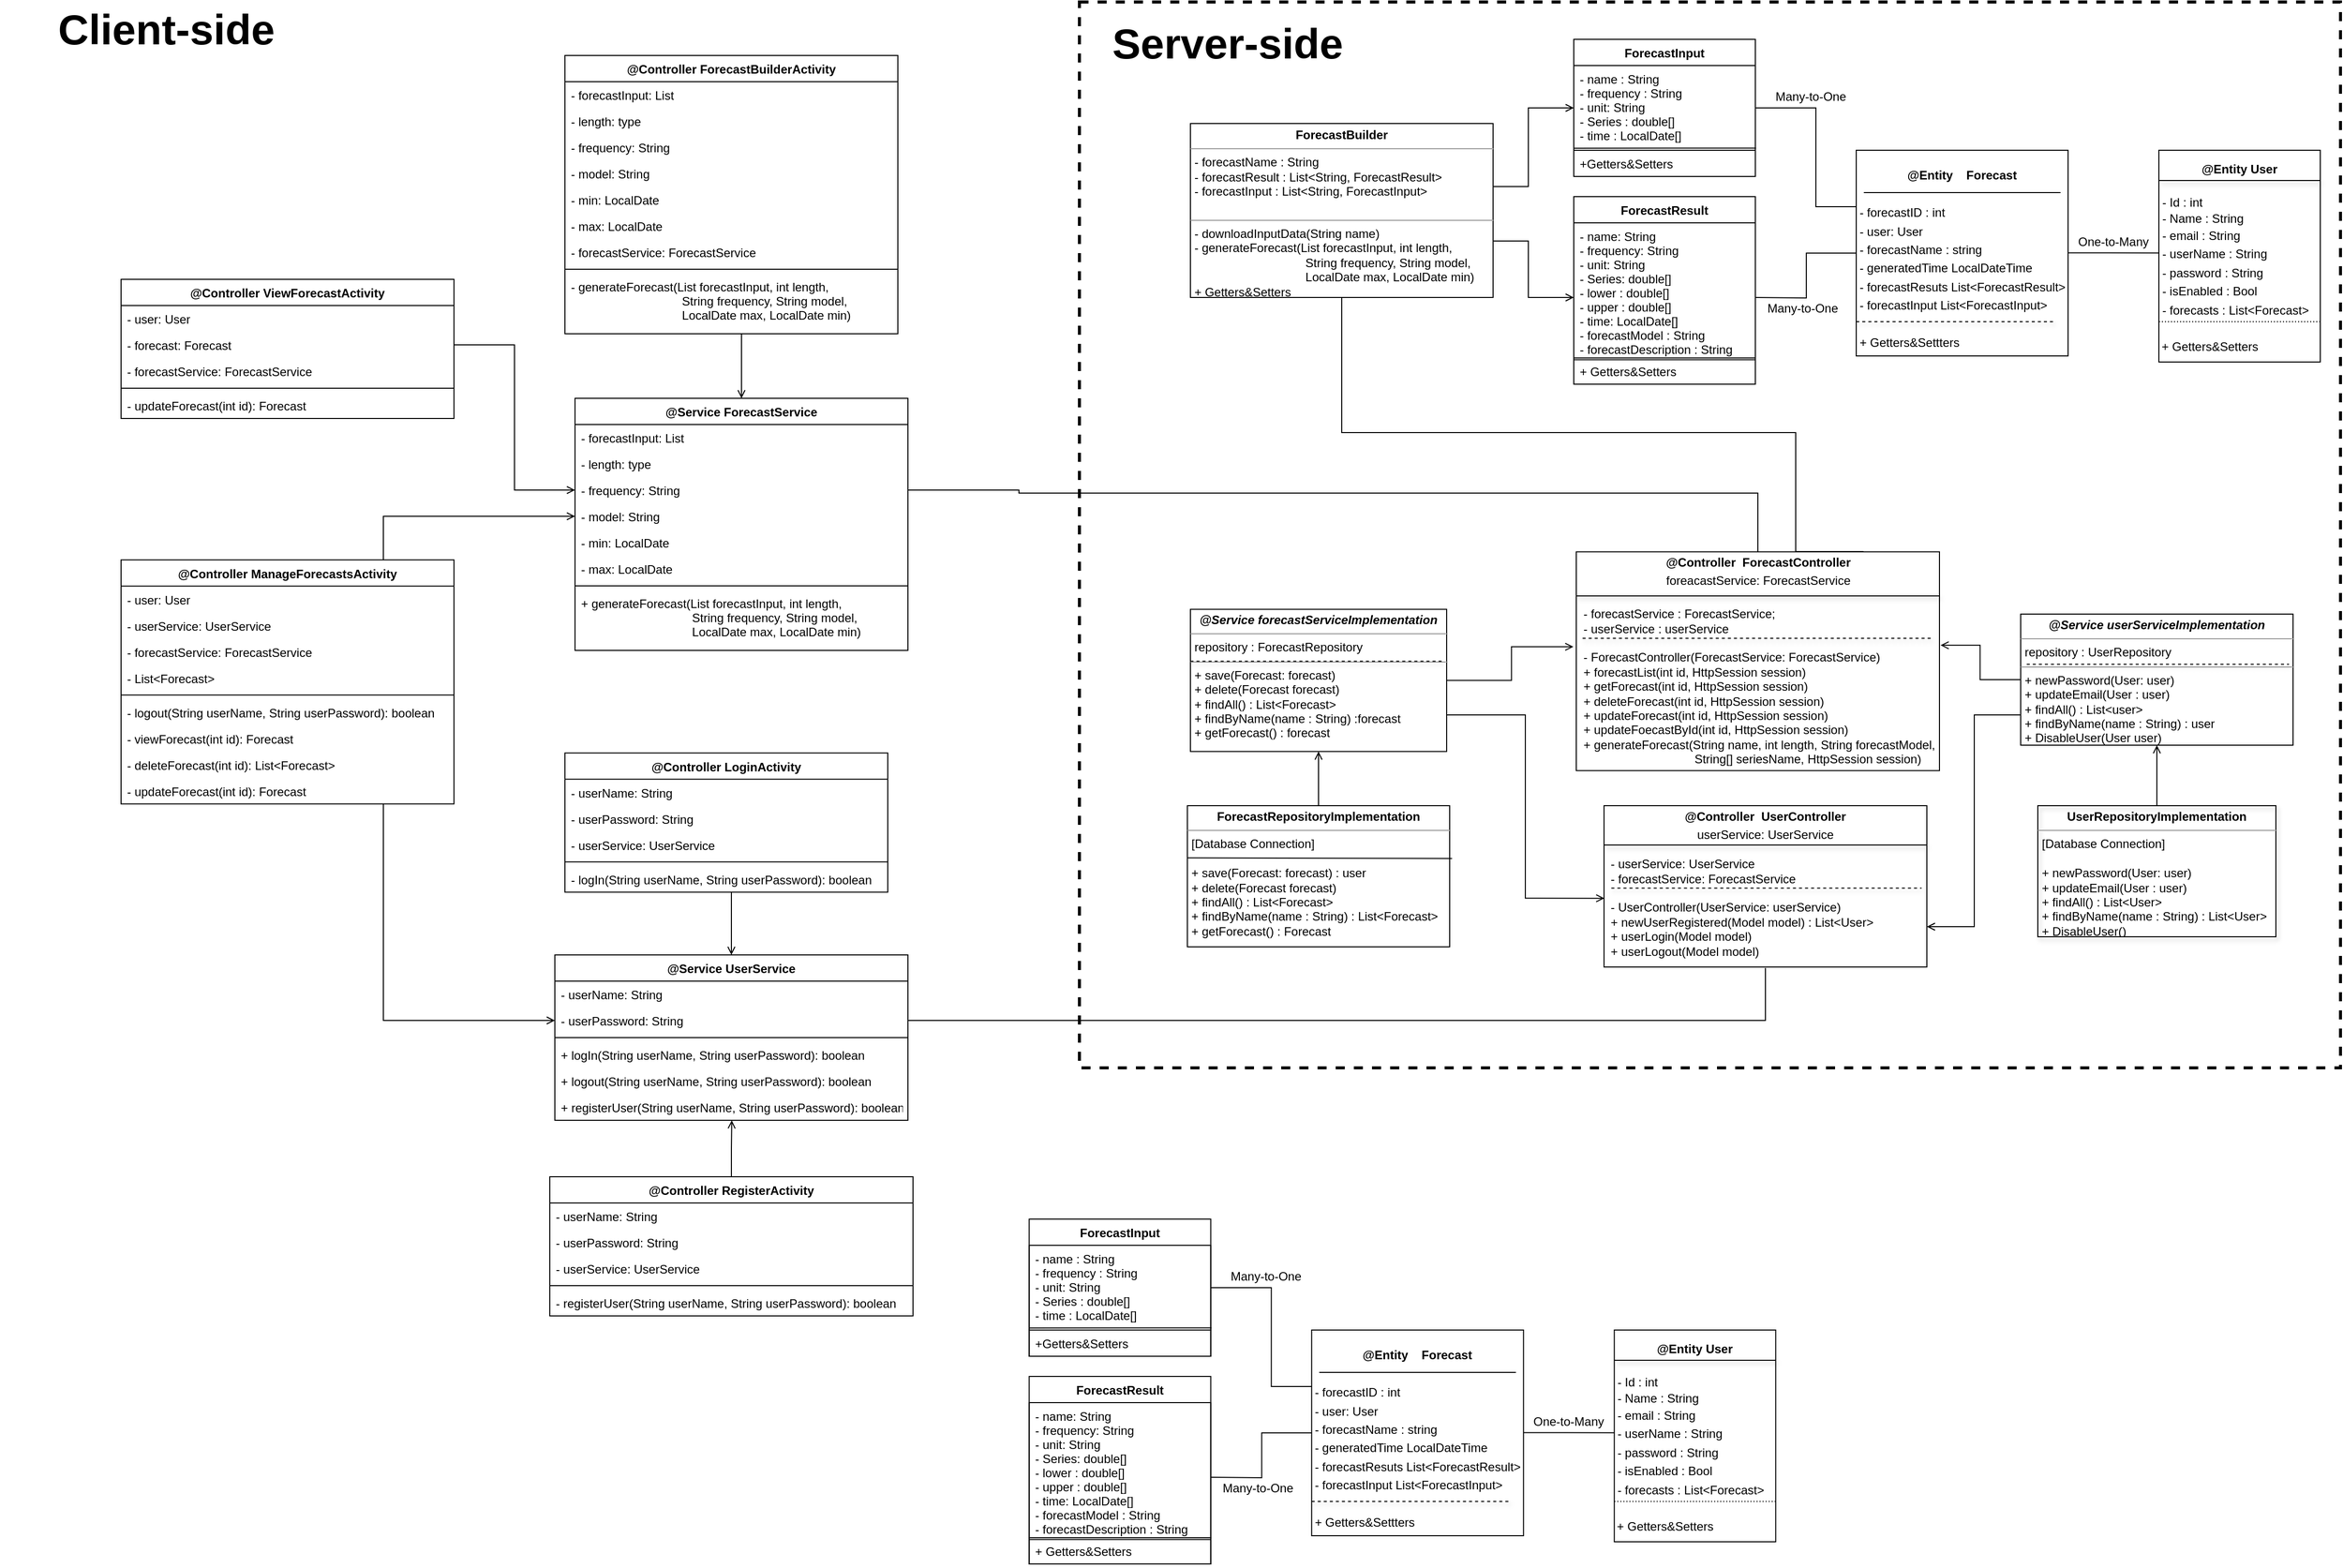 <mxfile version="14.4.3" type="device" pages="2"><diagram id="C5RBs43oDa-KdzZeNtuy" name="Page-1"><mxGraphModel dx="2418" dy="1344" grid="1" gridSize="10" guides="1" tooltips="1" connect="1" arrows="1" fold="1" page="1" pageScale="1" pageWidth="2336" pageHeight="1654" math="0" shadow="0"><root><mxCell id="WIyWlLk6GJQsqaUBKTNV-0"/><mxCell id="WIyWlLk6GJQsqaUBKTNV-1" parent="WIyWlLk6GJQsqaUBKTNV-0"/><mxCell id="YBOF4OIaDU_H3bX3AnL4-122" value="" style="rounded=0;whiteSpace=wrap;html=1;dashed=1;strokeColor=#000000;strokeWidth=3;fillColor=none;" vertex="1" parent="WIyWlLk6GJQsqaUBKTNV-1"><mxGeometry x="1080" y="13" width="1250" height="1057" as="geometry"/></mxCell><mxCell id="YBOF4OIaDU_H3bX3AnL4-58" style="edgeStyle=orthogonalEdgeStyle;rounded=0;orthogonalLoop=1;jettySize=auto;html=1;entryX=1.003;entryY=0.427;entryDx=0;entryDy=0;entryPerimeter=0;endArrow=open;endFill=0;strokeColor=#000000;" edge="1" parent="WIyWlLk6GJQsqaUBKTNV-1" source="qdF45SSYls0oeAGr1Gf1-5" target="qdF45SSYls0oeAGr1Gf1-38"><mxGeometry relative="1" as="geometry"/></mxCell><mxCell id="YBOF4OIaDU_H3bX3AnL4-70" style="edgeStyle=orthogonalEdgeStyle;rounded=0;orthogonalLoop=1;jettySize=auto;html=1;entryX=1;entryY=0.75;entryDx=0;entryDy=0;endArrow=open;endFill=0;strokeColor=#000000;" edge="1" parent="WIyWlLk6GJQsqaUBKTNV-1" source="qdF45SSYls0oeAGr1Gf1-5" target="qdF45SSYls0oeAGr1Gf1-25"><mxGeometry relative="1" as="geometry"><Array as="points"><mxPoint x="1967" y="720"/><mxPoint x="1967" y="930"/></Array></mxGeometry></mxCell><mxCell id="qdF45SSYls0oeAGr1Gf1-5" value="&lt;p style=&quot;margin: 0px ; margin-top: 4px ; text-align: center&quot;&gt;&lt;i&gt;&lt;b&gt;@Service&lt;/b&gt; &lt;b&gt;userServiceImplementation&lt;/b&gt;&lt;/i&gt;&lt;br&gt;&lt;/p&gt;&lt;hr size=&quot;1&quot;&gt;&lt;p style=&quot;margin: 0px ; margin-left: 4px&quot;&gt;repository : UserRepository&lt;br&gt;&lt;/p&gt;&lt;hr size=&quot;1&quot;&gt;&lt;p style=&quot;margin: 0px 0px 0px 4px&quot;&gt;+ newPassword(User: user)&amp;nbsp;&lt;br&gt;+ updateEmail(User : user)&lt;br&gt;&lt;/p&gt;&lt;p style=&quot;margin: 0px 0px 0px 4px&quot;&gt;+ findAll() : List&amp;lt;user&amp;gt;&lt;br&gt;&lt;/p&gt;&lt;p style=&quot;margin: 0px 0px 0px 4px&quot;&gt;+ findByName(name : String) : user&lt;br&gt;&lt;/p&gt;&lt;p style=&quot;margin: 0px 0px 0px 4px&quot;&gt;+ DisableUser(User user)&lt;/p&gt;" style="verticalAlign=top;align=left;overflow=fill;fontSize=12;fontFamily=Helvetica;html=1;fillColor=none;" parent="WIyWlLk6GJQsqaUBKTNV-1" vertex="1"><mxGeometry x="2013" y="620" width="270" height="130" as="geometry"/></mxCell><mxCell id="vg7JPsorFuooPeCxwozL-19" style="edgeStyle=orthogonalEdgeStyle;rounded=0;orthogonalLoop=1;jettySize=auto;html=1;entryX=0.5;entryY=1;entryDx=0;entryDy=0;endArrow=open;endFill=0;" edge="1" parent="WIyWlLk6GJQsqaUBKTNV-1" source="qdF45SSYls0oeAGr1Gf1-7" target="qdF45SSYls0oeAGr1Gf1-5"><mxGeometry relative="1" as="geometry"/></mxCell><mxCell id="qdF45SSYls0oeAGr1Gf1-7" value="&lt;p style=&quot;margin: 0px ; margin-top: 4px ; text-align: center&quot;&gt;&lt;b&gt;UserRepositoryImplementation&lt;/b&gt;&lt;br&gt;&lt;/p&gt;&lt;hr size=&quot;1&quot;&gt;&lt;p style=&quot;margin: 0px ; margin-left: 4px&quot;&gt;[Database Connection]&lt;br&gt;&lt;/p&gt;&lt;p style=&quot;margin: 0px ; margin-left: 4px&quot;&gt;&lt;span&gt;&lt;br&gt;&lt;/span&gt;&lt;/p&gt;&lt;p style=&quot;margin: 0px ; margin-left: 4px&quot;&gt;&lt;span&gt;+ newPassword(User: user)&amp;nbsp;&lt;/span&gt;&lt;br&gt;&lt;/p&gt;&lt;p style=&quot;margin: 0px 0px 0px 4px&quot;&gt;+ updateEmail(User : user)&lt;br&gt;&lt;/p&gt;&lt;p style=&quot;margin: 0px 0px 0px 4px&quot;&gt;+ findAll() : List&amp;lt;User&amp;gt;&lt;br&gt;&lt;/p&gt;&lt;p style=&quot;margin: 0px 0px 0px 4px&quot;&gt;+ findByName(name : String) : List&amp;lt;User&amp;gt;&lt;br&gt;&lt;/p&gt;&lt;p style=&quot;margin: 0px 0px 0px 4px&quot;&gt;+ DisableUser()&lt;/p&gt;" style="verticalAlign=top;align=left;overflow=fill;fontSize=12;fontFamily=Helvetica;html=1;shadow=1;fillColor=none;" parent="WIyWlLk6GJQsqaUBKTNV-1" vertex="1"><mxGeometry x="2030" y="810" width="236" height="130" as="geometry"/></mxCell><mxCell id="YBOF4OIaDU_H3bX3AnL4-65" style="edgeStyle=orthogonalEdgeStyle;rounded=0;orthogonalLoop=1;jettySize=auto;html=1;entryX=1;entryY=0.5;entryDx=0;entryDy=0;endArrow=none;endFill=0;strokeColor=#000000;" edge="1" parent="WIyWlLk6GJQsqaUBKTNV-1" target="YBOF4OIaDU_H3bX3AnL4-47"><mxGeometry relative="1" as="geometry"><mxPoint x="1760" y="971.0" as="sourcePoint"/><mxPoint x="1012.68" y="998.0" as="targetPoint"/><Array as="points"><mxPoint x="1760" y="1023"/></Array></mxGeometry></mxCell><mxCell id="qdF45SSYls0oeAGr1Gf1-25" value="&lt;p style=&quot;margin: 4px 0px 0px&quot;&gt;&lt;b&gt;@Controller&amp;nbsp; UserController&lt;/b&gt;&lt;br&gt;&lt;/p&gt;&lt;p style=&quot;margin: 4px 0px 0px&quot;&gt;userService: UserService&lt;/p&gt;&lt;div style=&quot;text-align: left&quot;&gt;&amp;nbsp;&amp;nbsp;&lt;/div&gt;&lt;div style=&quot;text-align: left&quot;&gt;&amp;nbsp; - userService: UserService&lt;/div&gt;&lt;div style=&quot;text-align: left&quot;&gt;&amp;nbsp; - forecastService: ForecastService&amp;nbsp;&lt;/div&gt;&lt;div style=&quot;text-align: left&quot;&gt;&lt;br&gt;&lt;/div&gt;&lt;div style=&quot;text-align: left&quot;&gt;&amp;nbsp; - UserController(UserService: userService)&lt;br&gt;&lt;/div&gt;&lt;div style=&quot;text-align: left&quot;&gt;&lt;span&gt;&amp;nbsp; + newUserRegistered(Model model) : List&amp;lt;User&amp;gt;&lt;/span&gt;&lt;br&gt;&lt;/div&gt;&lt;div style=&quot;text-align: left&quot;&gt;&lt;div&gt;&amp;nbsp; + userLogin(Model model)&lt;/div&gt;&lt;div&gt;&amp;nbsp; + userLogout(Model model)&lt;/div&gt;&lt;div&gt;&lt;br&gt;&lt;/div&gt;&lt;/div&gt;&lt;div style=&quot;text-align: left&quot;&gt;&lt;br&gt;&lt;/div&gt;&lt;div&gt;&lt;br&gt;&lt;/div&gt;" style="verticalAlign=top;align=center;overflow=fill;fontSize=12;fontFamily=Helvetica;html=1;shadow=0;fillColor=none;" parent="WIyWlLk6GJQsqaUBKTNV-1" vertex="1"><mxGeometry x="1600" y="810" width="320" height="160" as="geometry"/></mxCell><mxCell id="qdF45SSYls0oeAGr1Gf1-33" value="&lt;p style=&quot;line-height: 100%&quot;&gt;&lt;/p&gt;&lt;div style=&quot;text-align: center&quot;&gt;&lt;span&gt;&lt;b&gt;@Entity&amp;nbsp;&lt;/b&gt;&lt;/span&gt;&lt;b&gt;User&lt;/b&gt;&lt;/div&gt;&lt;div style=&quot;text-align: center&quot;&gt;&lt;b&gt;&lt;br&gt;&lt;/b&gt;&lt;/div&gt;&lt;p style=&quot;margin: 4px 0px 0px&quot;&gt;&amp;nbsp;&lt;span&gt;- Id : int&lt;/span&gt;&lt;/p&gt;&lt;p style=&quot;margin: 4px 0px 0px ; line-height: 90%&quot;&gt;&amp;nbsp;- Name : String&lt;br&gt;&lt;/p&gt;&lt;p style=&quot;margin: 4px 0px 0px&quot;&gt;&lt;span&gt;&amp;nbsp;- email : String&amp;nbsp;&lt;/span&gt;&lt;br&gt;&lt;/p&gt;&lt;p style=&quot;margin: 4px 0px 0px&quot;&gt;&lt;span style=&quot;text-align: center&quot;&gt;&amp;nbsp;- userName : String&lt;/span&gt;&lt;/p&gt;&lt;p style=&quot;margin: 4px 0px 0px&quot;&gt;&lt;span style=&quot;text-align: center&quot;&gt;&amp;nbsp;- password : String&lt;/span&gt;&lt;/p&gt;&lt;p style=&quot;margin: 4px 0px 0px&quot;&gt;&amp;nbsp;- isEnabled : Bool&lt;/p&gt;&lt;p style=&quot;margin: 4px 0px 0px&quot;&gt;&amp;nbsp;- forecasts :&amp;nbsp;List&amp;lt;Forecast&amp;gt;&lt;/p&gt;&lt;p style=&quot;margin: 4px 0px 0px&quot;&gt;&lt;br&gt;&lt;/p&gt;&lt;p style=&quot;margin: 4px 0px 0px&quot;&gt;&lt;span style=&quot;font-size: 5px&quot;&gt;&amp;nbsp;&amp;nbsp;&lt;/span&gt;&lt;span style=&quot;text-align: center ; line-height: 90%&quot;&gt;&lt;font style=&quot;font-size: 12px ; line-height: 80%&quot;&gt;+ Getters&amp;amp;Setters&lt;/font&gt;&lt;/span&gt;&lt;/p&gt;&lt;p&gt;&lt;/p&gt;" style="verticalAlign=top;align=left;overflow=fill;fontSize=12;fontFamily=Helvetica;html=1;shadow=0;fillColor=none;" parent="WIyWlLk6GJQsqaUBKTNV-1" vertex="1"><mxGeometry x="2150" y="160" width="160" height="210" as="geometry"/></mxCell><mxCell id="kF2YjNaczvhzxaInDgSC-9" style="edgeStyle=orthogonalEdgeStyle;rounded=0;orthogonalLoop=1;jettySize=auto;html=1;entryX=1;entryY=0.5;entryDx=0;entryDy=0;endArrow=none;endFill=0;" parent="WIyWlLk6GJQsqaUBKTNV-1" source="qdF45SSYls0oeAGr1Gf1-35" target="o7Byar9noouGyIzb4FiO-1" edge="1"><mxGeometry relative="1" as="geometry"><Array as="points"><mxPoint x="1810" y="216"/><mxPoint x="1810" y="118"/></Array></mxGeometry></mxCell><mxCell id="kF2YjNaczvhzxaInDgSC-10" style="edgeStyle=orthogonalEdgeStyle;rounded=0;orthogonalLoop=1;jettySize=auto;html=1;endArrow=none;endFill=0;" parent="WIyWlLk6GJQsqaUBKTNV-1" source="qdF45SSYls0oeAGr1Gf1-35" edge="1"><mxGeometry relative="1" as="geometry"><mxPoint x="1750" y="306" as="targetPoint"/></mxGeometry></mxCell><mxCell id="qdF45SSYls0oeAGr1Gf1-35" value="&lt;p style=&quot;margin: 0px ; margin-top: 4px ; text-align: center&quot;&gt;&lt;br&gt;&lt;b&gt;@Entity&amp;nbsp; &amp;nbsp; Forecast&lt;/b&gt;&lt;/p&gt;&lt;p style=&quot;margin: 4px 0px 0px&quot;&gt;&lt;b&gt;&lt;br&gt;&lt;/b&gt;&lt;/p&gt;&lt;p style=&quot;margin: 4px 0px 0px&quot;&gt;&amp;nbsp;- forecastID : int&lt;/p&gt;&lt;p style=&quot;margin: 4px 0px 0px&quot;&gt;&amp;nbsp;- user: User&lt;/p&gt;&lt;p style=&quot;margin: 4px 0px 0px&quot;&gt;&amp;nbsp;- forecastName : string&lt;/p&gt;&lt;p style=&quot;margin: 4px 0px 0px&quot;&gt;&amp;nbsp;- generatedTime LocalDateTime&lt;/p&gt;&lt;p style=&quot;margin: 4px 0px 0px&quot;&gt;&amp;nbsp;- forecastResuts&amp;nbsp;List&amp;lt;ForecastResult&amp;gt;&lt;/p&gt;&lt;p style=&quot;margin: 4px 0px 0px&quot;&gt;&amp;nbsp;- forecastInput&amp;nbsp;List&amp;lt;ForecastInput&amp;gt;&lt;/p&gt;&lt;p style=&quot;margin: 4px 0px 0px&quot;&gt;&lt;b&gt;&lt;br&gt;&lt;/b&gt;&lt;/p&gt;&lt;p style=&quot;margin: 4px 0px 0px&quot;&gt;&amp;nbsp;+ Getters&amp;amp;Settters&amp;nbsp;&lt;/p&gt;" style="verticalAlign=top;align=left;overflow=fill;fontSize=12;fontFamily=Helvetica;html=1;shadow=0;fillColor=none;" parent="WIyWlLk6GJQsqaUBKTNV-1" vertex="1"><mxGeometry x="1850" y="160" width="210" height="204" as="geometry"/></mxCell><mxCell id="o7Byar9noouGyIzb4FiO-1" value="ForecastInput" style="swimlane;fontStyle=1;align=center;verticalAlign=top;childLayout=stackLayout;horizontal=1;startSize=26;horizontalStack=0;resizeParent=1;resizeParentMax=0;resizeLast=0;collapsible=1;marginBottom=0;fillColor=none;" parent="WIyWlLk6GJQsqaUBKTNV-1" vertex="1"><mxGeometry x="1570" y="50" width="180" height="136" as="geometry"><mxRectangle x="1270" y="323" width="110" height="26" as="alternateBounds"/></mxGeometry></mxCell><mxCell id="o7Byar9noouGyIzb4FiO-2" value="- name : String&#10;- frequency : String&#10;- unit: String&#10;- Series : double[]&#10;- time : LocalDate[]" style="text;align=left;verticalAlign=top;spacingLeft=4;spacingRight=4;overflow=hidden;rotatable=0;points=[[0,0.5],[1,0.5]];portConstraint=eastwest;strokeColor=#000000;" parent="o7Byar9noouGyIzb4FiO-1" vertex="1"><mxGeometry y="26" width="180" height="84" as="geometry"/></mxCell><mxCell id="o7Byar9noouGyIzb4FiO-4" value="+Getters&amp;Setters" style="text;align=left;verticalAlign=top;spacingLeft=4;spacingRight=4;overflow=hidden;rotatable=0;points=[[0,0.5],[1,0.5]];portConstraint=eastwest;fontStyle=0;strokeColor=#000000;" parent="o7Byar9noouGyIzb4FiO-1" vertex="1"><mxGeometry y="110" width="180" height="26" as="geometry"/></mxCell><mxCell id="R8NvCeqLWbx0_jtMaPv8-14" value="" style="endArrow=none;html=1;entryX=1.004;entryY=0.974;entryDx=0;entryDy=0;entryPerimeter=0;" parent="o7Byar9noouGyIzb4FiO-1" target="o7Byar9noouGyIzb4FiO-2" edge="1"><mxGeometry width="50" height="50" relative="1" as="geometry"><mxPoint y="108" as="sourcePoint"/><mxPoint x="90" y="107" as="targetPoint"/></mxGeometry></mxCell><mxCell id="YBOF4OIaDU_H3bX3AnL4-62" style="edgeStyle=orthogonalEdgeStyle;rounded=0;orthogonalLoop=1;jettySize=auto;html=1;entryX=1;entryY=0.5;entryDx=0;entryDy=0;endArrow=none;endFill=0;strokeColor=#000000;" edge="1" parent="WIyWlLk6GJQsqaUBKTNV-1" source="qdF45SSYls0oeAGr1Gf1-38" target="YBOF4OIaDU_H3bX3AnL4-36"><mxGeometry relative="1" as="geometry"><Array as="points"><mxPoint x="1753" y="500"/><mxPoint x="1020" y="500"/></Array></mxGeometry></mxCell><mxCell id="qdF45SSYls0oeAGr1Gf1-38" value="&lt;p style=&quot;margin: 4px 0px 0px&quot;&gt;&lt;b&gt;@Controller&amp;nbsp; ForecastController&lt;/b&gt;&lt;br&gt;&lt;/p&gt;&lt;p style=&quot;margin: 4px 0px 0px&quot;&gt;foreacastService: ForecastService&lt;/p&gt;&lt;p style=&quot;margin: 4px 0px 0px&quot;&gt;&lt;br&gt;&lt;/p&gt;&lt;div style=&quot;text-align: left&quot;&gt;&amp;nbsp; -&amp;nbsp;forecastService : ForecastService;&lt;/div&gt;&lt;div style=&quot;text-align: left&quot;&gt;&amp;nbsp; - userService : userService&lt;/div&gt;&lt;div style=&quot;text-align: left&quot;&gt;&lt;br&gt;&lt;/div&gt;&lt;div style=&quot;text-align: left&quot;&gt;&amp;nbsp; - ForecastController(ForecastService: ForecastService)&lt;br&gt;&lt;/div&gt;&lt;div style=&quot;text-align: left&quot;&gt;&lt;span&gt;&amp;nbsp; + forecastList(int id, HttpSession session)&lt;/span&gt;&lt;/div&gt;&lt;div style=&quot;text-align: left&quot;&gt;&lt;span&gt;&amp;nbsp; + getForecast(int id, HttpSession session)&lt;/span&gt;&lt;/div&gt;&lt;div style=&quot;text-align: left&quot;&gt;&lt;span&gt;&amp;nbsp; + deleteForecast(int id, HttpSession session)&lt;/span&gt;&lt;/div&gt;&lt;div style=&quot;text-align: left&quot;&gt;&lt;span&gt;&amp;nbsp; + updateForecast(int id, HttpSession session)&lt;/span&gt;&lt;/div&gt;&lt;div style=&quot;text-align: left&quot;&gt;&amp;nbsp; + updateFoecastById(int id, HttpSession session)&lt;/div&gt;&lt;div style=&quot;text-align: left&quot;&gt;&amp;nbsp; + generateForecast(String name, int length,&amp;nbsp;&lt;span&gt;String forecastModel,&lt;/span&gt;&lt;/div&gt;&lt;div style=&quot;text-align: left&quot;&gt;&lt;span&gt;&amp;nbsp; &amp;nbsp; &amp;nbsp; &amp;nbsp; &amp;nbsp; &amp;nbsp; &amp;nbsp; &amp;nbsp; &amp;nbsp; &amp;nbsp; &amp;nbsp; &amp;nbsp; &amp;nbsp; &amp;nbsp; &amp;nbsp; &amp;nbsp; &amp;nbsp; &amp;nbsp;String[] seriesName, HttpSession session)&lt;/span&gt;&lt;/div&gt;&lt;div style=&quot;text-align: left&quot;&gt;&lt;br&gt;&lt;/div&gt;&lt;div style=&quot;text-align: left&quot;&gt;&lt;br&gt;&lt;/div&gt;&lt;div&gt;&lt;span&gt;&lt;br&gt;&lt;/span&gt;&lt;/div&gt;&lt;div&gt;&lt;br&gt;&lt;/div&gt;" style="verticalAlign=top;align=center;overflow=fill;fontSize=12;fontFamily=Helvetica;html=1;shadow=0;fillColor=none;" parent="WIyWlLk6GJQsqaUBKTNV-1" vertex="1"><mxGeometry x="1572.5" y="558.25" width="360" height="217" as="geometry"/></mxCell><mxCell id="qdF45SSYls0oeAGr1Gf1-43" value="" style="line;strokeWidth=1;align=left;verticalAlign=middle;spacingTop=-1;spacingLeft=3;spacingRight=3;rotatable=0;labelPosition=right;points=[];portConstraint=eastwest;shadow=1;dashed=1;fillColor=none;" parent="WIyWlLk6GJQsqaUBKTNV-1" vertex="1"><mxGeometry x="1850" y="326" width="195" height="8" as="geometry"/></mxCell><mxCell id="qdF45SSYls0oeAGr1Gf1-44" value="" style="line;strokeWidth=1;align=left;verticalAlign=middle;spacingTop=-1;spacingLeft=3;spacingRight=3;rotatable=0;labelPosition=right;points=[];portConstraint=eastwest;shadow=1;fillColor=none;" parent="WIyWlLk6GJQsqaUBKTNV-1" vertex="1"><mxGeometry x="2150" y="186" width="160" height="8" as="geometry"/></mxCell><mxCell id="YBOF4OIaDU_H3bX3AnL4-54" style="edgeStyle=orthogonalEdgeStyle;rounded=0;orthogonalLoop=1;jettySize=auto;html=1;entryX=-0.008;entryY=0.434;entryDx=0;entryDy=0;entryPerimeter=0;endArrow=open;endFill=0;strokeColor=#000000;" edge="1" parent="WIyWlLk6GJQsqaUBKTNV-1" source="qdF45SSYls0oeAGr1Gf1-45" target="qdF45SSYls0oeAGr1Gf1-38"><mxGeometry relative="1" as="geometry"/></mxCell><mxCell id="YBOF4OIaDU_H3bX3AnL4-67" style="edgeStyle=orthogonalEdgeStyle;rounded=0;orthogonalLoop=1;jettySize=auto;html=1;exitX=1;exitY=0.5;exitDx=0;exitDy=0;entryX=0.001;entryY=0.574;entryDx=0;entryDy=0;entryPerimeter=0;endArrow=open;endFill=0;strokeColor=#000000;" edge="1" parent="WIyWlLk6GJQsqaUBKTNV-1" source="qdF45SSYls0oeAGr1Gf1-45" target="qdF45SSYls0oeAGr1Gf1-25"><mxGeometry relative="1" as="geometry"><Array as="points"><mxPoint x="1444" y="720"/><mxPoint x="1522" y="720"/><mxPoint x="1522" y="902"/></Array></mxGeometry></mxCell><mxCell id="qdF45SSYls0oeAGr1Gf1-45" value="&lt;p style=&quot;margin: 0px ; margin-top: 4px ; text-align: center&quot;&gt;&lt;i&gt;&lt;b&gt;@Service forecastServiceImplementation&lt;/b&gt;&lt;/i&gt;&lt;br&gt;&lt;/p&gt;&lt;hr size=&quot;1&quot;&gt;&lt;p style=&quot;margin: 0px ; margin-left: 4px&quot;&gt;repository : ForecastRepository&lt;br&gt;&lt;/p&gt;&lt;hr size=&quot;1&quot;&gt;&lt;p style=&quot;margin: 0px 0px 0px 4px&quot;&gt;+ save(Forecast: forecast)&amp;nbsp;&lt;br&gt;+ delete(Forecast forecast)&lt;br&gt;&lt;/p&gt;&lt;p style=&quot;margin: 0px 0px 0px 4px&quot;&gt;+ findAll() : List&amp;lt;Forecast&amp;gt;&lt;br&gt;&lt;/p&gt;&lt;p style=&quot;margin: 0px 0px 0px 4px&quot;&gt;+ findByName(name : String) :forecast&lt;br&gt;&lt;/p&gt;&lt;p style=&quot;margin: 0px 0px 0px 4px&quot;&gt;+ getForecast() : forecast&lt;br&gt;&lt;/p&gt;" style="verticalAlign=top;align=left;overflow=fill;fontSize=12;fontFamily=Helvetica;html=1;fillColor=none;" parent="WIyWlLk6GJQsqaUBKTNV-1" vertex="1"><mxGeometry x="1190" y="615.25" width="254" height="141" as="geometry"/></mxCell><mxCell id="vg7JPsorFuooPeCxwozL-14" style="edgeStyle=orthogonalEdgeStyle;rounded=0;orthogonalLoop=1;jettySize=auto;html=1;entryX=0.5;entryY=1;entryDx=0;entryDy=0;endArrow=open;endFill=0;" edge="1" parent="WIyWlLk6GJQsqaUBKTNV-1" source="qdF45SSYls0oeAGr1Gf1-46" target="qdF45SSYls0oeAGr1Gf1-45"><mxGeometry relative="1" as="geometry"/></mxCell><mxCell id="qdF45SSYls0oeAGr1Gf1-46" value="&lt;p style=&quot;margin: 0px ; margin-top: 4px ; text-align: center&quot;&gt;&lt;b&gt;ForecastRepositoryImplementation&lt;/b&gt;&lt;br&gt;&lt;/p&gt;&lt;hr size=&quot;1&quot;&gt;&lt;p style=&quot;margin: 0px ; margin-left: 4px&quot;&gt;[Database Connection]&lt;br&gt;&lt;/p&gt;&lt;p style=&quot;margin: 0px ; margin-left: 4px&quot;&gt;&lt;span&gt;&lt;br&gt;&lt;/span&gt;&lt;/p&gt;&lt;p style=&quot;margin: 0px 0px 0px 4px&quot;&gt;+ save(Forecast: forecast) : user&lt;br&gt;+ delete(Forecast forecast)&lt;br&gt;&lt;/p&gt;&lt;p style=&quot;margin: 0px 0px 0px 4px&quot;&gt;+ findAll() : List&amp;lt;Forecast&amp;gt;&lt;br&gt;&lt;/p&gt;&lt;p style=&quot;margin: 0px 0px 0px 4px&quot;&gt;+ findByName(name : String) : List&amp;lt;Forecast&amp;gt;&lt;br&gt;&lt;/p&gt;&lt;p style=&quot;margin: 0px 0px 0px 4px&quot;&gt;+ getForecast() : Forecast&lt;br&gt;&lt;/p&gt;" style="verticalAlign=top;align=left;overflow=fill;fontSize=12;fontFamily=Helvetica;html=1;shadow=0;fillColor=none;" parent="WIyWlLk6GJQsqaUBKTNV-1" vertex="1"><mxGeometry x="1187" y="810" width="260" height="140" as="geometry"/></mxCell><mxCell id="wFfMjc1p16v8zCiCyO1p-6" value="" style="line;strokeWidth=1;align=left;verticalAlign=middle;spacingTop=-1;spacingLeft=3;spacingRight=3;rotatable=0;labelPosition=right;points=[];portConstraint=eastwest;dashed=1;dashPattern=1 2;fillColor=none;" parent="WIyWlLk6GJQsqaUBKTNV-1" vertex="1"><mxGeometry x="2150" y="326" width="160" height="8" as="geometry"/></mxCell><mxCell id="wFfMjc1p16v8zCiCyO1p-14" value="" style="line;strokeWidth=1;align=left;verticalAlign=middle;spacingTop=-1;spacingLeft=3;spacingRight=3;rotatable=0;labelPosition=right;points=[];portConstraint=eastwest;shadow=0;fontSize=14;fillColor=none;" parent="WIyWlLk6GJQsqaUBKTNV-1" vertex="1"><mxGeometry x="1857.5" y="198" width="195" height="8" as="geometry"/></mxCell><mxCell id="kF2YjNaczvhzxaInDgSC-14" style="edgeStyle=orthogonalEdgeStyle;rounded=0;orthogonalLoop=1;jettySize=auto;html=1;endArrow=open;endFill=0;" parent="WIyWlLk6GJQsqaUBKTNV-1" source="o7Byar9noouGyIzb4FiO-0" edge="1"><mxGeometry relative="1" as="geometry"><mxPoint x="1570" y="306" as="targetPoint"/><Array as="points"><mxPoint x="1525" y="250"/><mxPoint x="1525" y="306"/></Array></mxGeometry></mxCell><mxCell id="kF2YjNaczvhzxaInDgSC-15" style="edgeStyle=orthogonalEdgeStyle;rounded=0;orthogonalLoop=1;jettySize=auto;html=1;endArrow=open;endFill=0;" parent="WIyWlLk6GJQsqaUBKTNV-1" source="o7Byar9noouGyIzb4FiO-0" target="o7Byar9noouGyIzb4FiO-2" edge="1"><mxGeometry relative="1" as="geometry"><Array as="points"><mxPoint x="1525" y="196"/><mxPoint x="1525" y="118"/></Array></mxGeometry></mxCell><mxCell id="YBOF4OIaDU_H3bX3AnL4-59" style="edgeStyle=orthogonalEdgeStyle;rounded=0;orthogonalLoop=1;jettySize=auto;html=1;entryX=0.791;entryY=-0.001;entryDx=0;entryDy=0;entryPerimeter=0;endArrow=none;endFill=0;strokeColor=#000000;" edge="1" parent="WIyWlLk6GJQsqaUBKTNV-1" source="o7Byar9noouGyIzb4FiO-0" target="qdF45SSYls0oeAGr1Gf1-38"><mxGeometry relative="1" as="geometry"><Array as="points"><mxPoint x="1340" y="440"/><mxPoint x="1790" y="440"/><mxPoint x="1790" y="558"/></Array></mxGeometry></mxCell><mxCell id="o7Byar9noouGyIzb4FiO-0" value="&lt;p style=&quot;margin: 0px ; margin-top: 4px ; text-align: center&quot;&gt;&lt;b&gt;ForecastBuilder&lt;/b&gt;&lt;/p&gt;&lt;hr size=&quot;1&quot;&gt;&lt;p style=&quot;margin: 0px ; margin-left: 4px&quot;&gt;- forecastName : String&lt;/p&gt;&lt;p style=&quot;margin: 0px ; margin-left: 4px&quot;&gt;- forecastResult : List&amp;lt;String, ForecastResult&amp;gt;&lt;/p&gt;&lt;p style=&quot;margin: 0px ; margin-left: 4px&quot;&gt;- forecastInput : List&amp;lt;String, ForecastInput&amp;gt;&lt;/p&gt;&lt;br&gt;&lt;hr size=&quot;1&quot;&gt;&lt;p style=&quot;margin: 0px ; margin-left: 4px&quot;&gt;- downloadInputData(String name)&lt;/p&gt;&lt;p style=&quot;margin: 0px ; margin-left: 4px&quot;&gt;- generateForecast(List forecastInput, int length,&lt;/p&gt;&lt;p style=&quot;margin: 0px ; margin-left: 4px&quot;&gt;&amp;nbsp; &amp;nbsp; &amp;nbsp; &amp;nbsp; &amp;nbsp; &amp;nbsp; &amp;nbsp; &amp;nbsp; &amp;nbsp; &amp;nbsp; &amp;nbsp; &amp;nbsp; &amp;nbsp; &amp;nbsp; &amp;nbsp; &amp;nbsp; &amp;nbsp;String frequency, String model,&lt;/p&gt;&lt;p style=&quot;margin: 0px ; margin-left: 4px&quot;&gt;&amp;nbsp; &amp;nbsp; &amp;nbsp; &amp;nbsp; &amp;nbsp; &amp;nbsp; &amp;nbsp; &amp;nbsp; &amp;nbsp; &amp;nbsp; &amp;nbsp; &amp;nbsp; &amp;nbsp; &amp;nbsp; &amp;nbsp; &amp;nbsp; &amp;nbsp;LocalDate max, LocalDate min)&amp;nbsp;&lt;/p&gt;&lt;p style=&quot;margin: 0px ; margin-left: 4px&quot;&gt;+ Getters&amp;amp;Setters&lt;/p&gt;&lt;span style=&quot;color: rgb(0 , 98 , 122) ; background-color: rgb(255 , 255 , 255) ; font-family: &amp;#34;jetbrains mono&amp;#34; , monospace ; font-size: 9.8pt&quot;&gt;&lt;br&gt;&lt;br&gt;&lt;/span&gt;&lt;p style=&quot;margin: 0px ; margin-left: 4px&quot;&gt;&lt;b&gt;&amp;nbsp;&lt;/b&gt;&lt;/p&gt;" style="verticalAlign=top;align=left;overflow=fill;fontSize=12;fontFamily=Helvetica;html=1;fillColor=none;" parent="WIyWlLk6GJQsqaUBKTNV-1" vertex="1"><mxGeometry x="1190" y="133.5" width="300" height="172.5" as="geometry"/></mxCell><mxCell id="R8NvCeqLWbx0_jtMaPv8-9" value="" style="endArrow=none;startArrow=none;html=1;startFill=0;endFill=0;exitX=0;exitY=0.485;exitDx=0;exitDy=0;exitPerimeter=0;" parent="WIyWlLk6GJQsqaUBKTNV-1" source="qdF45SSYls0oeAGr1Gf1-33" edge="1"><mxGeometry width="50" height="50" relative="1" as="geometry"><mxPoint x="2120" y="261.76" as="sourcePoint"/><mxPoint x="2060" y="261.76" as="targetPoint"/><Array as="points"><mxPoint x="2090" y="261.76"/></Array></mxGeometry></mxCell><mxCell id="o7Byar9noouGyIzb4FiO-6" value="ForecastResult" style="swimlane;fontStyle=1;align=center;verticalAlign=top;childLayout=stackLayout;horizontal=1;startSize=26;horizontalStack=0;resizeParent=1;resizeParentMax=0;resizeLast=0;collapsible=1;marginBottom=0;fillColor=none;" parent="WIyWlLk6GJQsqaUBKTNV-1" vertex="1"><mxGeometry x="1570" y="206" width="180" height="186" as="geometry"/></mxCell><mxCell id="o7Byar9noouGyIzb4FiO-7" value="- name: String&#10;- frequency: String&#10;- unit: String&#10;- Series: double[]&#10;- lower : double[] &#10;- upper : double[]&#10;- time: LocalDate[]&#10;- forecastModel : String&#10;- forecastDescription : String" style="text;align=left;verticalAlign=top;spacingLeft=4;spacingRight=4;overflow=hidden;rotatable=0;points=[[0,0.5],[1,0.5]];portConstraint=eastwest;strokeColor=#000000;" parent="o7Byar9noouGyIzb4FiO-6" vertex="1"><mxGeometry y="26" width="180" height="134" as="geometry"/></mxCell><mxCell id="o7Byar9noouGyIzb4FiO-9" value="+ Getters&amp;Setters" style="text;align=left;verticalAlign=top;spacingLeft=4;spacingRight=4;overflow=hidden;rotatable=0;points=[[0,0.5],[1,0.5]];portConstraint=eastwest;fontStyle=0;strokeColor=#000000;" parent="o7Byar9noouGyIzb4FiO-6" vertex="1"><mxGeometry y="160" width="180" height="26" as="geometry"/></mxCell><mxCell id="R8NvCeqLWbx0_jtMaPv8-44" value="" style="endArrow=none;html=1;strokeWidth=1;exitX=-0.001;exitY=0.066;exitDx=0;exitDy=0;exitPerimeter=0;entryX=0.999;entryY=0.066;entryDx=0;entryDy=0;entryPerimeter=0;" parent="o7Byar9noouGyIzb4FiO-6" source="o7Byar9noouGyIzb4FiO-9" target="o7Byar9noouGyIzb4FiO-9" edge="1"><mxGeometry width="50" height="50" relative="1" as="geometry"><mxPoint x="50" y="60" as="sourcePoint"/><mxPoint x="179" y="151" as="targetPoint"/></mxGeometry></mxCell><mxCell id="R8NvCeqLWbx0_jtMaPv8-32" value="" style="endArrow=none;html=1;strokeWidth=1;entryX=1.009;entryY=0.374;entryDx=0;entryDy=0;entryPerimeter=0;exitX=0;exitY=0.37;exitDx=0;exitDy=0;exitPerimeter=0;" parent="WIyWlLk6GJQsqaUBKTNV-1" source="qdF45SSYls0oeAGr1Gf1-46" target="qdF45SSYls0oeAGr1Gf1-46" edge="1"><mxGeometry width="50" height="50" relative="1" as="geometry"><mxPoint x="1840" y="776" as="sourcePoint"/><mxPoint x="2020" y="786" as="targetPoint"/></mxGeometry></mxCell><mxCell id="kF2YjNaczvhzxaInDgSC-11" value="&lt;span style=&quot;font-size: 12px&quot;&gt;Many-to-One&lt;/span&gt;" style="text;html=1;strokeColor=none;fillColor=none;align=center;verticalAlign=middle;whiteSpace=wrap;rounded=0;shadow=0;fontSize=14;" parent="WIyWlLk6GJQsqaUBKTNV-1" vertex="1"><mxGeometry x="1752" y="306" width="90" height="20" as="geometry"/></mxCell><mxCell id="kF2YjNaczvhzxaInDgSC-12" value="&lt;span style=&quot;font-size: 12px&quot;&gt;Many-to-One&lt;/span&gt;" style="text;html=1;strokeColor=none;fillColor=none;align=center;verticalAlign=middle;whiteSpace=wrap;rounded=0;shadow=0;fontSize=14;" parent="WIyWlLk6GJQsqaUBKTNV-1" vertex="1"><mxGeometry x="1760" y="96" width="90" height="20" as="geometry"/></mxCell><mxCell id="kF2YjNaczvhzxaInDgSC-25" value="&lt;font style=&quot;font-size: 42px&quot;&gt;&lt;b&gt;Server-side&lt;/b&gt;&lt;/font&gt;" style="text;html=1;strokeColor=none;fillColor=none;align=center;verticalAlign=middle;whiteSpace=wrap;rounded=0;strokeWidth=17;" parent="WIyWlLk6GJQsqaUBKTNV-1" vertex="1"><mxGeometry x="1062.18" y="30" width="330" height="50" as="geometry"/></mxCell><mxCell id="kF2YjNaczvhzxaInDgSC-26" style="edgeStyle=orthogonalEdgeStyle;rounded=0;orthogonalLoop=1;jettySize=auto;html=1;exitX=0.5;exitY=1;exitDx=0;exitDy=0;endArrow=block;endFill=1;" parent="WIyWlLk6GJQsqaUBKTNV-1" edge="1"><mxGeometry relative="1" as="geometry"><mxPoint x="1160" y="60" as="sourcePoint"/><mxPoint x="1160" y="60" as="targetPoint"/></mxGeometry></mxCell><mxCell id="R8NvCeqLWbx0_jtMaPv8-10" value="&lt;span style=&quot;font-size: 12px&quot;&gt;One-to-Many&lt;/span&gt;" style="text;html=1;strokeColor=none;fillColor=none;align=center;verticalAlign=middle;whiteSpace=wrap;rounded=0;shadow=0;fontSize=14;" parent="WIyWlLk6GJQsqaUBKTNV-1" vertex="1"><mxGeometry x="2060" y="240" width="90" height="20" as="geometry"/></mxCell><mxCell id="vg7JPsorFuooPeCxwozL-5" value="" style="line;strokeWidth=1;fillColor=none;align=left;verticalAlign=middle;spacingTop=-1;spacingLeft=3;spacingRight=3;rotatable=0;labelPosition=right;points=[];portConstraint=eastwest;shadow=1;" vertex="1" parent="WIyWlLk6GJQsqaUBKTNV-1"><mxGeometry x="1600" y="845" width="320" height="8" as="geometry"/></mxCell><mxCell id="vg7JPsorFuooPeCxwozL-6" value="" style="line;strokeWidth=1;fillColor=none;align=left;verticalAlign=middle;spacingTop=-1;spacingLeft=3;spacingRight=3;rotatable=0;labelPosition=right;points=[];portConstraint=eastwest;shadow=1;" vertex="1" parent="WIyWlLk6GJQsqaUBKTNV-1"><mxGeometry x="1572.5" y="598" width="360" height="8" as="geometry"/></mxCell><mxCell id="vg7JPsorFuooPeCxwozL-8" value="" style="line;strokeWidth=1;fillColor=none;align=left;verticalAlign=middle;spacingTop=-1;spacingLeft=3;spacingRight=3;rotatable=0;labelPosition=right;points=[];portConstraint=eastwest;shadow=1;dashed=1;" vertex="1" parent="WIyWlLk6GJQsqaUBKTNV-1"><mxGeometry x="1578.75" y="640" width="347.5" height="8" as="geometry"/></mxCell><mxCell id="vg7JPsorFuooPeCxwozL-9" value="" style="line;strokeWidth=1;fillColor=none;align=left;verticalAlign=middle;spacingTop=-1;spacingLeft=3;spacingRight=3;rotatable=0;labelPosition=right;points=[];portConstraint=eastwest;shadow=1;dashed=1;" vertex="1" parent="WIyWlLk6GJQsqaUBKTNV-1"><mxGeometry x="1607.25" y="887.75" width="307.5" height="8" as="geometry"/></mxCell><mxCell id="vg7JPsorFuooPeCxwozL-10" value="" style="line;strokeWidth=1;fillColor=none;align=left;verticalAlign=middle;spacingTop=-1;spacingLeft=3;spacingRight=3;rotatable=0;labelPosition=right;points=[];portConstraint=eastwest;shadow=1;dashed=1;" vertex="1" parent="WIyWlLk6GJQsqaUBKTNV-1"><mxGeometry x="2019" y="665.75" width="260" height="8" as="geometry"/></mxCell><mxCell id="vg7JPsorFuooPeCxwozL-11" value="" style="line;strokeWidth=1;align=left;verticalAlign=middle;spacingTop=-1;spacingLeft=3;spacingRight=3;rotatable=0;labelPosition=right;points=[];portConstraint=eastwest;shadow=1;dashed=1;fillColor=none;" vertex="1" parent="WIyWlLk6GJQsqaUBKTNV-1"><mxGeometry x="1190" y="662.75" width="250" height="8" as="geometry"/></mxCell><mxCell id="vg7JPsorFuooPeCxwozL-20" value="&lt;font style=&quot;font-size: 42px&quot;&gt;&lt;b&gt;Client-side&lt;/b&gt;&lt;/font&gt;" style="text;html=1;strokeColor=none;fillColor=none;align=center;verticalAlign=middle;whiteSpace=wrap;rounded=0;strokeWidth=17;" vertex="1" parent="WIyWlLk6GJQsqaUBKTNV-1"><mxGeometry x="10" y="16" width="330" height="50" as="geometry"/></mxCell><mxCell id="YBOF4OIaDU_H3bX3AnL4-107" style="edgeStyle=orthogonalEdgeStyle;rounded=0;orthogonalLoop=1;jettySize=auto;html=1;entryX=0.5;entryY=0;entryDx=0;entryDy=0;endArrow=open;endFill=0;strokeColor=#000000;" edge="1" parent="WIyWlLk6GJQsqaUBKTNV-1" source="vg7JPsorFuooPeCxwozL-21" target="YBOF4OIaDU_H3bX3AnL4-45"><mxGeometry relative="1" as="geometry"><Array as="points"><mxPoint x="735" y="908"/><mxPoint x="735" y="908"/></Array></mxGeometry></mxCell><mxCell id="vg7JPsorFuooPeCxwozL-21" value="@Controller LoginActivity" style="swimlane;fontStyle=1;align=center;verticalAlign=top;childLayout=stackLayout;horizontal=1;startSize=26;horizontalStack=0;resizeParent=1;resizeParentMax=0;resizeLast=0;collapsible=1;marginBottom=0;strokeWidth=1;fillColor=none;" vertex="1" parent="WIyWlLk6GJQsqaUBKTNV-1"><mxGeometry x="570" y="757.75" width="320" height="138" as="geometry"/></mxCell><mxCell id="vg7JPsorFuooPeCxwozL-22" value="- userName: String" style="text;strokeColor=none;fillColor=none;align=left;verticalAlign=top;spacingLeft=4;spacingRight=4;overflow=hidden;rotatable=0;points=[[0,0.5],[1,0.5]];portConstraint=eastwest;" vertex="1" parent="vg7JPsorFuooPeCxwozL-21"><mxGeometry y="26" width="320" height="26" as="geometry"/></mxCell><mxCell id="YBOF4OIaDU_H3bX3AnL4-71" value="- userPassword: String" style="text;strokeColor=none;fillColor=none;align=left;verticalAlign=top;spacingLeft=4;spacingRight=4;overflow=hidden;rotatable=0;points=[[0,0.5],[1,0.5]];portConstraint=eastwest;" vertex="1" parent="vg7JPsorFuooPeCxwozL-21"><mxGeometry y="52" width="320" height="26" as="geometry"/></mxCell><mxCell id="YBOF4OIaDU_H3bX3AnL4-25" value="- userService: UserService" style="text;strokeColor=none;fillColor=none;align=left;verticalAlign=top;spacingLeft=4;spacingRight=4;overflow=hidden;rotatable=0;points=[[0,0.5],[1,0.5]];portConstraint=eastwest;" vertex="1" parent="vg7JPsorFuooPeCxwozL-21"><mxGeometry y="78" width="320" height="26" as="geometry"/></mxCell><mxCell id="vg7JPsorFuooPeCxwozL-23" value="" style="line;strokeWidth=1;fillColor=none;align=left;verticalAlign=middle;spacingTop=-1;spacingLeft=3;spacingRight=3;rotatable=0;labelPosition=right;points=[];portConstraint=eastwest;" vertex="1" parent="vg7JPsorFuooPeCxwozL-21"><mxGeometry y="104" width="320" height="8" as="geometry"/></mxCell><mxCell id="vg7JPsorFuooPeCxwozL-24" value="- logIn(String userName, String userPassword): boolean" style="text;strokeColor=none;fillColor=none;align=left;verticalAlign=top;spacingLeft=4;spacingRight=4;overflow=hidden;rotatable=0;points=[[0,0.5],[1,0.5]];portConstraint=eastwest;" vertex="1" parent="vg7JPsorFuooPeCxwozL-21"><mxGeometry y="112" width="320" height="26" as="geometry"/></mxCell><mxCell id="YBOF4OIaDU_H3bX3AnL4-109" style="edgeStyle=orthogonalEdgeStyle;rounded=0;orthogonalLoop=1;jettySize=auto;html=1;entryX=0.5;entryY=0;entryDx=0;entryDy=0;endArrow=open;endFill=0;strokeColor=#000000;" edge="1" parent="WIyWlLk6GJQsqaUBKTNV-1" source="vg7JPsorFuooPeCxwozL-25" target="YBOF4OIaDU_H3bX3AnL4-35"><mxGeometry relative="1" as="geometry"><Array as="points"><mxPoint x="745" y="358"/><mxPoint x="745" y="358"/></Array></mxGeometry></mxCell><mxCell id="vg7JPsorFuooPeCxwozL-25" value="@Controller ForecastBuilderActivity" style="swimlane;fontStyle=1;align=center;verticalAlign=top;childLayout=stackLayout;horizontal=1;startSize=26;horizontalStack=0;resizeParent=1;resizeParentMax=0;resizeLast=0;collapsible=1;marginBottom=0;strokeWidth=1;fillColor=none;" vertex="1" parent="WIyWlLk6GJQsqaUBKTNV-1"><mxGeometry x="570" y="66" width="330" height="276" as="geometry"/></mxCell><mxCell id="YBOF4OIaDU_H3bX3AnL4-89" value="- forecastInput: List" style="text;strokeColor=none;fillColor=none;align=left;verticalAlign=top;spacingLeft=4;spacingRight=4;overflow=hidden;rotatable=0;points=[[0,0.5],[1,0.5]];portConstraint=eastwest;" vertex="1" parent="vg7JPsorFuooPeCxwozL-25"><mxGeometry y="26" width="330" height="26" as="geometry"/></mxCell><mxCell id="YBOF4OIaDU_H3bX3AnL4-90" value="- length: type" style="text;strokeColor=none;fillColor=none;align=left;verticalAlign=top;spacingLeft=4;spacingRight=4;overflow=hidden;rotatable=0;points=[[0,0.5],[1,0.5]];portConstraint=eastwest;" vertex="1" parent="vg7JPsorFuooPeCxwozL-25"><mxGeometry y="52" width="330" height="26" as="geometry"/></mxCell><mxCell id="vg7JPsorFuooPeCxwozL-26" value="- frequency: String" style="text;strokeColor=none;fillColor=none;align=left;verticalAlign=top;spacingLeft=4;spacingRight=4;overflow=hidden;rotatable=0;points=[[0,0.5],[1,0.5]];portConstraint=eastwest;" vertex="1" parent="vg7JPsorFuooPeCxwozL-25"><mxGeometry y="78" width="330" height="26" as="geometry"/></mxCell><mxCell id="YBOF4OIaDU_H3bX3AnL4-92" value="- model: String" style="text;strokeColor=none;fillColor=none;align=left;verticalAlign=top;spacingLeft=4;spacingRight=4;overflow=hidden;rotatable=0;points=[[0,0.5],[1,0.5]];portConstraint=eastwest;" vertex="1" parent="vg7JPsorFuooPeCxwozL-25"><mxGeometry y="104" width="330" height="26" as="geometry"/></mxCell><mxCell id="YBOF4OIaDU_H3bX3AnL4-95" value="- min: LocalDate" style="text;strokeColor=none;fillColor=none;align=left;verticalAlign=top;spacingLeft=4;spacingRight=4;overflow=hidden;rotatable=0;points=[[0,0.5],[1,0.5]];portConstraint=eastwest;" vertex="1" parent="vg7JPsorFuooPeCxwozL-25"><mxGeometry y="130" width="330" height="26" as="geometry"/></mxCell><mxCell id="YBOF4OIaDU_H3bX3AnL4-93" value="- max: LocalDate" style="text;strokeColor=none;fillColor=none;align=left;verticalAlign=top;spacingLeft=4;spacingRight=4;overflow=hidden;rotatable=0;points=[[0,0.5],[1,0.5]];portConstraint=eastwest;" vertex="1" parent="vg7JPsorFuooPeCxwozL-25"><mxGeometry y="156" width="330" height="26" as="geometry"/></mxCell><mxCell id="YBOF4OIaDU_H3bX3AnL4-94" value="- forecastService: ForecastService" style="text;strokeColor=none;fillColor=none;align=left;verticalAlign=top;spacingLeft=4;spacingRight=4;overflow=hidden;rotatable=0;points=[[0,0.5],[1,0.5]];portConstraint=eastwest;" vertex="1" parent="vg7JPsorFuooPeCxwozL-25"><mxGeometry y="182" width="330" height="26" as="geometry"/></mxCell><mxCell id="vg7JPsorFuooPeCxwozL-27" value="" style="line;strokeWidth=1;fillColor=none;align=left;verticalAlign=middle;spacingTop=-1;spacingLeft=3;spacingRight=3;rotatable=0;labelPosition=right;points=[];portConstraint=eastwest;" vertex="1" parent="vg7JPsorFuooPeCxwozL-25"><mxGeometry y="208" width="330" height="8" as="geometry"/></mxCell><mxCell id="vg7JPsorFuooPeCxwozL-28" value="- generateForecast(List forecastInput, int length,&#10;                                 String frequency, String model,&#10;                                 LocalDate max, LocalDate min)" style="text;strokeColor=none;fillColor=none;align=left;verticalAlign=top;spacingLeft=4;spacingRight=4;overflow=hidden;rotatable=0;points=[[0,0.5],[1,0.5]];portConstraint=eastwest;" vertex="1" parent="vg7JPsorFuooPeCxwozL-25"><mxGeometry y="216" width="330" height="60" as="geometry"/></mxCell><mxCell id="vg7JPsorFuooPeCxwozL-29" value="@Controller ViewForecastActivity" style="swimlane;fontStyle=1;align=center;verticalAlign=top;childLayout=stackLayout;horizontal=1;startSize=26;horizontalStack=0;resizeParent=1;resizeParentMax=0;resizeLast=0;collapsible=1;marginBottom=0;strokeWidth=1;fillColor=none;" vertex="1" parent="WIyWlLk6GJQsqaUBKTNV-1"><mxGeometry x="130" y="288" width="330" height="138" as="geometry"/></mxCell><mxCell id="vg7JPsorFuooPeCxwozL-30" value="- user: User" style="text;strokeColor=none;fillColor=none;align=left;verticalAlign=top;spacingLeft=4;spacingRight=4;overflow=hidden;rotatable=0;points=[[0,0.5],[1,0.5]];portConstraint=eastwest;" vertex="1" parent="vg7JPsorFuooPeCxwozL-29"><mxGeometry y="26" width="330" height="26" as="geometry"/></mxCell><mxCell id="YBOF4OIaDU_H3bX3AnL4-102" value="- forecast: Forecast" style="text;strokeColor=none;fillColor=none;align=left;verticalAlign=top;spacingLeft=4;spacingRight=4;overflow=hidden;rotatable=0;points=[[0,0.5],[1,0.5]];portConstraint=eastwest;" vertex="1" parent="vg7JPsorFuooPeCxwozL-29"><mxGeometry y="52" width="330" height="26" as="geometry"/></mxCell><mxCell id="YBOF4OIaDU_H3bX3AnL4-104" value="- forecastService: ForecastService" style="text;strokeColor=none;fillColor=none;align=left;verticalAlign=top;spacingLeft=4;spacingRight=4;overflow=hidden;rotatable=0;points=[[0,0.5],[1,0.5]];portConstraint=eastwest;" vertex="1" parent="vg7JPsorFuooPeCxwozL-29"><mxGeometry y="78" width="330" height="26" as="geometry"/></mxCell><mxCell id="vg7JPsorFuooPeCxwozL-31" value="" style="line;strokeWidth=1;fillColor=none;align=left;verticalAlign=middle;spacingTop=-1;spacingLeft=3;spacingRight=3;rotatable=0;labelPosition=right;points=[];portConstraint=eastwest;" vertex="1" parent="vg7JPsorFuooPeCxwozL-29"><mxGeometry y="104" width="330" height="8" as="geometry"/></mxCell><mxCell id="vg7JPsorFuooPeCxwozL-32" value="- updateForecast(int id): Forecast" style="text;strokeColor=none;fillColor=none;align=left;verticalAlign=top;spacingLeft=4;spacingRight=4;overflow=hidden;rotatable=0;points=[[0,0.5],[1,0.5]];portConstraint=eastwest;" vertex="1" parent="vg7JPsorFuooPeCxwozL-29"><mxGeometry y="112" width="330" height="26" as="geometry"/></mxCell><mxCell id="YBOF4OIaDU_H3bX3AnL4-111" style="edgeStyle=orthogonalEdgeStyle;rounded=0;orthogonalLoop=1;jettySize=auto;html=1;entryX=0;entryY=0.5;entryDx=0;entryDy=0;endArrow=open;endFill=0;strokeColor=#000000;" edge="1" parent="WIyWlLk6GJQsqaUBKTNV-1" source="vg7JPsorFuooPeCxwozL-33" target="YBOF4OIaDU_H3bX3AnL4-47"><mxGeometry relative="1" as="geometry"><Array as="points"><mxPoint x="390" y="1023"/></Array></mxGeometry></mxCell><mxCell id="YBOF4OIaDU_H3bX3AnL4-112" style="edgeStyle=orthogonalEdgeStyle;rounded=0;orthogonalLoop=1;jettySize=auto;html=1;entryX=0;entryY=0.5;entryDx=0;entryDy=0;endArrow=open;endFill=0;strokeColor=#000000;" edge="1" parent="WIyWlLk6GJQsqaUBKTNV-1" source="vg7JPsorFuooPeCxwozL-33" target="YBOF4OIaDU_H3bX3AnL4-41"><mxGeometry relative="1" as="geometry"><Array as="points"><mxPoint x="390" y="523"/></Array></mxGeometry></mxCell><mxCell id="vg7JPsorFuooPeCxwozL-33" value="@Controller ManageForecastsActivity" style="swimlane;fontStyle=1;align=center;verticalAlign=top;childLayout=stackLayout;horizontal=1;startSize=26;horizontalStack=0;resizeParent=1;resizeParentMax=0;resizeLast=0;collapsible=1;marginBottom=0;strokeWidth=1;fillColor=none;" vertex="1" parent="WIyWlLk6GJQsqaUBKTNV-1"><mxGeometry x="130" y="566.25" width="330" height="242" as="geometry"/></mxCell><mxCell id="YBOF4OIaDU_H3bX3AnL4-101" value="- user: User" style="text;strokeColor=none;fillColor=none;align=left;verticalAlign=top;spacingLeft=4;spacingRight=4;overflow=hidden;rotatable=0;points=[[0,0.5],[1,0.5]];portConstraint=eastwest;" vertex="1" parent="vg7JPsorFuooPeCxwozL-33"><mxGeometry y="26" width="330" height="26" as="geometry"/></mxCell><mxCell id="YBOF4OIaDU_H3bX3AnL4-103" value="- userService: UserService" style="text;strokeColor=none;fillColor=none;align=left;verticalAlign=top;spacingLeft=4;spacingRight=4;overflow=hidden;rotatable=0;points=[[0,0.5],[1,0.5]];portConstraint=eastwest;" vertex="1" parent="vg7JPsorFuooPeCxwozL-33"><mxGeometry y="52" width="330" height="26" as="geometry"/></mxCell><mxCell id="vg7JPsorFuooPeCxwozL-34" value="- forecastService: ForecastService" style="text;strokeColor=none;fillColor=none;align=left;verticalAlign=top;spacingLeft=4;spacingRight=4;overflow=hidden;rotatable=0;points=[[0,0.5],[1,0.5]];portConstraint=eastwest;" vertex="1" parent="vg7JPsorFuooPeCxwozL-33"><mxGeometry y="78" width="330" height="26" as="geometry"/></mxCell><mxCell id="YBOF4OIaDU_H3bX3AnL4-98" value="- List&lt;Forecast&gt;" style="text;strokeColor=none;fillColor=none;align=left;verticalAlign=top;spacingLeft=4;spacingRight=4;overflow=hidden;rotatable=0;points=[[0,0.5],[1,0.5]];portConstraint=eastwest;" vertex="1" parent="vg7JPsorFuooPeCxwozL-33"><mxGeometry y="104" width="330" height="26" as="geometry"/></mxCell><mxCell id="vg7JPsorFuooPeCxwozL-35" value="" style="line;strokeWidth=1;fillColor=none;align=left;verticalAlign=middle;spacingTop=-1;spacingLeft=3;spacingRight=3;rotatable=0;labelPosition=right;points=[];portConstraint=eastwest;" vertex="1" parent="vg7JPsorFuooPeCxwozL-33"><mxGeometry y="130" width="330" height="8" as="geometry"/></mxCell><mxCell id="vg7JPsorFuooPeCxwozL-36" value="- logout(String userName, String userPassword): boolean" style="text;strokeColor=none;fillColor=none;align=left;verticalAlign=top;spacingLeft=4;spacingRight=4;overflow=hidden;rotatable=0;points=[[0,0.5],[1,0.5]];portConstraint=eastwest;" vertex="1" parent="vg7JPsorFuooPeCxwozL-33"><mxGeometry y="138" width="330" height="26" as="geometry"/></mxCell><mxCell id="YBOF4OIaDU_H3bX3AnL4-76" value="- viewForecast(int id): Forecast" style="text;strokeColor=none;fillColor=none;align=left;verticalAlign=top;spacingLeft=4;spacingRight=4;overflow=hidden;rotatable=0;points=[[0,0.5],[1,0.5]];portConstraint=eastwest;" vertex="1" parent="vg7JPsorFuooPeCxwozL-33"><mxGeometry y="164" width="330" height="26" as="geometry"/></mxCell><mxCell id="YBOF4OIaDU_H3bX3AnL4-96" value="- deleteForecast(int id): List&lt;Forecast&gt;" style="text;strokeColor=none;fillColor=none;align=left;verticalAlign=top;spacingLeft=4;spacingRight=4;overflow=hidden;rotatable=0;points=[[0,0.5],[1,0.5]];portConstraint=eastwest;" vertex="1" parent="vg7JPsorFuooPeCxwozL-33"><mxGeometry y="190" width="330" height="26" as="geometry"/></mxCell><mxCell id="YBOF4OIaDU_H3bX3AnL4-97" value="- updateForecast(int id): Forecast" style="text;strokeColor=none;fillColor=none;align=left;verticalAlign=top;spacingLeft=4;spacingRight=4;overflow=hidden;rotatable=0;points=[[0,0.5],[1,0.5]];portConstraint=eastwest;" vertex="1" parent="vg7JPsorFuooPeCxwozL-33"><mxGeometry y="216" width="330" height="26" as="geometry"/></mxCell><mxCell id="YBOF4OIaDU_H3bX3AnL4-108" style="edgeStyle=orthogonalEdgeStyle;rounded=0;orthogonalLoop=1;jettySize=auto;html=1;endArrow=open;endFill=0;strokeColor=#000000;entryX=0.501;entryY=1;entryDx=0;entryDy=0;entryPerimeter=0;" edge="1" parent="WIyWlLk6GJQsqaUBKTNV-1" source="YBOF4OIaDU_H3bX3AnL4-27" target="YBOF4OIaDU_H3bX3AnL4-50"><mxGeometry relative="1" as="geometry"><mxPoint x="735" y="1128" as="targetPoint"/></mxGeometry></mxCell><mxCell id="YBOF4OIaDU_H3bX3AnL4-27" value="@Controller RegisterActivity" style="swimlane;fontStyle=1;align=center;verticalAlign=top;childLayout=stackLayout;horizontal=1;startSize=26;horizontalStack=0;resizeParent=1;resizeParentMax=0;resizeLast=0;collapsible=1;marginBottom=0;strokeWidth=1;fillColor=none;" vertex="1" parent="WIyWlLk6GJQsqaUBKTNV-1"><mxGeometry x="555" y="1178" width="360" height="138" as="geometry"/></mxCell><mxCell id="YBOF4OIaDU_H3bX3AnL4-28" value="- userName: String" style="text;strokeColor=none;fillColor=none;align=left;verticalAlign=top;spacingLeft=4;spacingRight=4;overflow=hidden;rotatable=0;points=[[0,0.5],[1,0.5]];portConstraint=eastwest;" vertex="1" parent="YBOF4OIaDU_H3bX3AnL4-27"><mxGeometry y="26" width="360" height="26" as="geometry"/></mxCell><mxCell id="YBOF4OIaDU_H3bX3AnL4-73" value="- userPassword: String" style="text;strokeColor=none;fillColor=none;align=left;verticalAlign=top;spacingLeft=4;spacingRight=4;overflow=hidden;rotatable=0;points=[[0,0.5],[1,0.5]];portConstraint=eastwest;" vertex="1" parent="YBOF4OIaDU_H3bX3AnL4-27"><mxGeometry y="52" width="360" height="26" as="geometry"/></mxCell><mxCell id="YBOF4OIaDU_H3bX3AnL4-32" value="- userService: UserService" style="text;strokeColor=none;fillColor=none;align=left;verticalAlign=top;spacingLeft=4;spacingRight=4;overflow=hidden;rotatable=0;points=[[0,0.5],[1,0.5]];portConstraint=eastwest;" vertex="1" parent="YBOF4OIaDU_H3bX3AnL4-27"><mxGeometry y="78" width="360" height="26" as="geometry"/></mxCell><mxCell id="YBOF4OIaDU_H3bX3AnL4-30" value="" style="line;strokeWidth=1;fillColor=none;align=left;verticalAlign=middle;spacingTop=-1;spacingLeft=3;spacingRight=3;rotatable=0;labelPosition=right;points=[];portConstraint=eastwest;" vertex="1" parent="YBOF4OIaDU_H3bX3AnL4-27"><mxGeometry y="104" width="360" height="8" as="geometry"/></mxCell><mxCell id="YBOF4OIaDU_H3bX3AnL4-31" value="- registerUser(String userName, String userPassword): boolean" style="text;strokeColor=none;fillColor=none;align=left;verticalAlign=top;spacingLeft=4;spacingRight=4;overflow=hidden;rotatable=0;points=[[0,0.5],[1,0.5]];portConstraint=eastwest;" vertex="1" parent="YBOF4OIaDU_H3bX3AnL4-27"><mxGeometry y="112" width="360" height="26" as="geometry"/></mxCell><mxCell id="YBOF4OIaDU_H3bX3AnL4-35" value="@Service ForecastService" style="swimlane;fontStyle=1;align=center;verticalAlign=top;childLayout=stackLayout;horizontal=1;startSize=26;horizontalStack=0;resizeParent=1;resizeParentMax=0;resizeLast=0;collapsible=1;marginBottom=0;strokeWidth=1;fillColor=none;" vertex="1" parent="WIyWlLk6GJQsqaUBKTNV-1"><mxGeometry x="580.0" y="406" width="330" height="250" as="geometry"/></mxCell><mxCell id="YBOF4OIaDU_H3bX3AnL4-39" value="- forecastInput: List" style="text;strokeColor=none;fillColor=none;align=left;verticalAlign=top;spacingLeft=4;spacingRight=4;overflow=hidden;rotatable=0;points=[[0,0.5],[1,0.5]];portConstraint=eastwest;" vertex="1" parent="YBOF4OIaDU_H3bX3AnL4-35"><mxGeometry y="26" width="330" height="26" as="geometry"/></mxCell><mxCell id="YBOF4OIaDU_H3bX3AnL4-40" value="- length: type" style="text;strokeColor=none;fillColor=none;align=left;verticalAlign=top;spacingLeft=4;spacingRight=4;overflow=hidden;rotatable=0;points=[[0,0.5],[1,0.5]];portConstraint=eastwest;" vertex="1" parent="YBOF4OIaDU_H3bX3AnL4-35"><mxGeometry y="52" width="330" height="26" as="geometry"/></mxCell><mxCell id="YBOF4OIaDU_H3bX3AnL4-36" value="- frequency: String" style="text;strokeColor=none;fillColor=none;align=left;verticalAlign=top;spacingLeft=4;spacingRight=4;overflow=hidden;rotatable=0;points=[[0,0.5],[1,0.5]];portConstraint=eastwest;" vertex="1" parent="YBOF4OIaDU_H3bX3AnL4-35"><mxGeometry y="78" width="330" height="26" as="geometry"/></mxCell><mxCell id="YBOF4OIaDU_H3bX3AnL4-41" value="- model: String" style="text;strokeColor=none;fillColor=none;align=left;verticalAlign=top;spacingLeft=4;spacingRight=4;overflow=hidden;rotatable=0;points=[[0,0.5],[1,0.5]];portConstraint=eastwest;" vertex="1" parent="YBOF4OIaDU_H3bX3AnL4-35"><mxGeometry y="104" width="330" height="26" as="geometry"/></mxCell><mxCell id="YBOF4OIaDU_H3bX3AnL4-42" value="- min: LocalDate" style="text;strokeColor=none;fillColor=none;align=left;verticalAlign=top;spacingLeft=4;spacingRight=4;overflow=hidden;rotatable=0;points=[[0,0.5],[1,0.5]];portConstraint=eastwest;" vertex="1" parent="YBOF4OIaDU_H3bX3AnL4-35"><mxGeometry y="130" width="330" height="26" as="geometry"/></mxCell><mxCell id="YBOF4OIaDU_H3bX3AnL4-43" value="- max: LocalDate" style="text;strokeColor=none;fillColor=none;align=left;verticalAlign=top;spacingLeft=4;spacingRight=4;overflow=hidden;rotatable=0;points=[[0,0.5],[1,0.5]];portConstraint=eastwest;" vertex="1" parent="YBOF4OIaDU_H3bX3AnL4-35"><mxGeometry y="156" width="330" height="26" as="geometry"/></mxCell><mxCell id="YBOF4OIaDU_H3bX3AnL4-37" value="" style="line;strokeWidth=1;fillColor=none;align=left;verticalAlign=middle;spacingTop=-1;spacingLeft=3;spacingRight=3;rotatable=0;labelPosition=right;points=[];portConstraint=eastwest;" vertex="1" parent="YBOF4OIaDU_H3bX3AnL4-35"><mxGeometry y="182" width="330" height="8" as="geometry"/></mxCell><mxCell id="YBOF4OIaDU_H3bX3AnL4-38" value="+ generateForecast(List forecastInput, int length,&#10;                                 String frequency, String model,&#10;                                 LocalDate max, LocalDate min)" style="text;strokeColor=none;fillColor=none;align=left;verticalAlign=top;spacingLeft=4;spacingRight=4;overflow=hidden;rotatable=0;points=[[0,0.5],[1,0.5]];portConstraint=eastwest;" vertex="1" parent="YBOF4OIaDU_H3bX3AnL4-35"><mxGeometry y="190" width="330" height="60" as="geometry"/></mxCell><mxCell id="YBOF4OIaDU_H3bX3AnL4-45" value="@Service UserService" style="swimlane;fontStyle=1;align=center;verticalAlign=top;childLayout=stackLayout;horizontal=1;startSize=26;horizontalStack=0;resizeParent=1;resizeParentMax=0;resizeLast=0;collapsible=1;marginBottom=0;strokeWidth=1;fillColor=none;" vertex="1" parent="WIyWlLk6GJQsqaUBKTNV-1"><mxGeometry x="560" y="958" width="350" height="164" as="geometry"/></mxCell><mxCell id="YBOF4OIaDU_H3bX3AnL4-46" value="- userName: String" style="text;strokeColor=none;fillColor=none;align=left;verticalAlign=top;spacingLeft=4;spacingRight=4;overflow=hidden;rotatable=0;points=[[0,0.5],[1,0.5]];portConstraint=eastwest;" vertex="1" parent="YBOF4OIaDU_H3bX3AnL4-45"><mxGeometry y="26" width="350" height="26" as="geometry"/></mxCell><mxCell id="YBOF4OIaDU_H3bX3AnL4-47" value="- userPassword: String" style="text;strokeColor=none;fillColor=none;align=left;verticalAlign=top;spacingLeft=4;spacingRight=4;overflow=hidden;rotatable=0;points=[[0,0.5],[1,0.5]];portConstraint=eastwest;" vertex="1" parent="YBOF4OIaDU_H3bX3AnL4-45"><mxGeometry y="52" width="350" height="26" as="geometry"/></mxCell><mxCell id="YBOF4OIaDU_H3bX3AnL4-48" value="" style="line;strokeWidth=1;fillColor=none;align=left;verticalAlign=middle;spacingTop=-1;spacingLeft=3;spacingRight=3;rotatable=0;labelPosition=right;points=[];portConstraint=eastwest;" vertex="1" parent="YBOF4OIaDU_H3bX3AnL4-45"><mxGeometry y="78" width="350" height="8" as="geometry"/></mxCell><mxCell id="YBOF4OIaDU_H3bX3AnL4-49" value="+ logIn(String userName, String userPassword): boolean" style="text;strokeColor=none;fillColor=none;align=left;verticalAlign=top;spacingLeft=4;spacingRight=4;overflow=hidden;rotatable=0;points=[[0,0.5],[1,0.5]];portConstraint=eastwest;" vertex="1" parent="YBOF4OIaDU_H3bX3AnL4-45"><mxGeometry y="86" width="350" height="26" as="geometry"/></mxCell><mxCell id="YBOF4OIaDU_H3bX3AnL4-51" value="+ logout(String userName, String userPassword): boolean" style="text;strokeColor=none;fillColor=none;align=left;verticalAlign=top;spacingLeft=4;spacingRight=4;overflow=hidden;rotatable=0;points=[[0,0.5],[1,0.5]];portConstraint=eastwest;" vertex="1" parent="YBOF4OIaDU_H3bX3AnL4-45"><mxGeometry y="112" width="350" height="26" as="geometry"/></mxCell><mxCell id="YBOF4OIaDU_H3bX3AnL4-50" value="+ registerUser(String userName, String userPassword): boolean" style="text;strokeColor=none;fillColor=none;align=left;verticalAlign=top;spacingLeft=4;spacingRight=4;overflow=hidden;rotatable=0;points=[[0,0.5],[1,0.5]];portConstraint=eastwest;" vertex="1" parent="YBOF4OIaDU_H3bX3AnL4-45"><mxGeometry y="138" width="350" height="26" as="geometry"/></mxCell><mxCell id="YBOF4OIaDU_H3bX3AnL4-113" style="edgeStyle=orthogonalEdgeStyle;rounded=0;orthogonalLoop=1;jettySize=auto;html=1;entryX=0;entryY=0.5;entryDx=0;entryDy=0;endArrow=open;endFill=0;strokeColor=#000000;" edge="1" parent="WIyWlLk6GJQsqaUBKTNV-1" source="YBOF4OIaDU_H3bX3AnL4-102" target="YBOF4OIaDU_H3bX3AnL4-36"><mxGeometry relative="1" as="geometry"/></mxCell><mxCell id="YBOF4OIaDU_H3bX3AnL4-123" value="&lt;p style=&quot;line-height: 100%&quot;&gt;&lt;/p&gt;&lt;div style=&quot;text-align: center&quot;&gt;&lt;span&gt;&lt;b&gt;@Entity&amp;nbsp;&lt;/b&gt;&lt;/span&gt;&lt;b&gt;User&lt;/b&gt;&lt;/div&gt;&lt;div style=&quot;text-align: center&quot;&gt;&lt;b&gt;&lt;br&gt;&lt;/b&gt;&lt;/div&gt;&lt;p style=&quot;margin: 4px 0px 0px&quot;&gt;&amp;nbsp;&lt;span&gt;- Id : int&lt;/span&gt;&lt;/p&gt;&lt;p style=&quot;margin: 4px 0px 0px ; line-height: 90%&quot;&gt;&amp;nbsp;- Name : String&lt;br&gt;&lt;/p&gt;&lt;p style=&quot;margin: 4px 0px 0px&quot;&gt;&lt;span&gt;&amp;nbsp;- email : String&amp;nbsp;&lt;/span&gt;&lt;br&gt;&lt;/p&gt;&lt;p style=&quot;margin: 4px 0px 0px&quot;&gt;&lt;span style=&quot;text-align: center&quot;&gt;&amp;nbsp;- userName : String&lt;/span&gt;&lt;/p&gt;&lt;p style=&quot;margin: 4px 0px 0px&quot;&gt;&lt;span style=&quot;text-align: center&quot;&gt;&amp;nbsp;- password : String&lt;/span&gt;&lt;/p&gt;&lt;p style=&quot;margin: 4px 0px 0px&quot;&gt;&amp;nbsp;- isEnabled : Bool&lt;/p&gt;&lt;p style=&quot;margin: 4px 0px 0px&quot;&gt;&amp;nbsp;- forecasts :&amp;nbsp;List&amp;lt;Forecast&amp;gt;&lt;/p&gt;&lt;p style=&quot;margin: 4px 0px 0px&quot;&gt;&lt;br&gt;&lt;/p&gt;&lt;p style=&quot;margin: 4px 0px 0px&quot;&gt;&lt;span style=&quot;font-size: 5px&quot;&gt;&amp;nbsp;&amp;nbsp;&lt;/span&gt;&lt;span style=&quot;text-align: center ; line-height: 90%&quot;&gt;&lt;font style=&quot;font-size: 12px ; line-height: 80%&quot;&gt;+ Getters&amp;amp;Setters&lt;/font&gt;&lt;/span&gt;&lt;/p&gt;&lt;p&gt;&lt;/p&gt;" style="verticalAlign=top;align=left;overflow=fill;fontSize=12;fontFamily=Helvetica;html=1;shadow=0;fillColor=none;" vertex="1" parent="WIyWlLk6GJQsqaUBKTNV-1"><mxGeometry x="1610.18" y="1330" width="160" height="210" as="geometry"/></mxCell><mxCell id="YBOF4OIaDU_H3bX3AnL4-124" style="edgeStyle=orthogonalEdgeStyle;rounded=0;orthogonalLoop=1;jettySize=auto;html=1;entryX=1;entryY=0.5;entryDx=0;entryDy=0;endArrow=none;endFill=0;" edge="1" parent="WIyWlLk6GJQsqaUBKTNV-1" source="YBOF4OIaDU_H3bX3AnL4-126" target="YBOF4OIaDU_H3bX3AnL4-127"><mxGeometry relative="1" as="geometry"><Array as="points"><mxPoint x="1270.18" y="1386"/><mxPoint x="1270.18" y="1288"/></Array></mxGeometry></mxCell><mxCell id="YBOF4OIaDU_H3bX3AnL4-125" style="edgeStyle=orthogonalEdgeStyle;rounded=0;orthogonalLoop=1;jettySize=auto;html=1;endArrow=none;endFill=0;" edge="1" parent="WIyWlLk6GJQsqaUBKTNV-1" source="YBOF4OIaDU_H3bX3AnL4-126"><mxGeometry relative="1" as="geometry"><mxPoint x="1210.18" y="1476" as="targetPoint"/></mxGeometry></mxCell><mxCell id="YBOF4OIaDU_H3bX3AnL4-126" value="&lt;p style=&quot;margin: 0px ; margin-top: 4px ; text-align: center&quot;&gt;&lt;br&gt;&lt;b&gt;@Entity&amp;nbsp; &amp;nbsp; Forecast&lt;/b&gt;&lt;/p&gt;&lt;p style=&quot;margin: 4px 0px 0px&quot;&gt;&lt;b&gt;&lt;br&gt;&lt;/b&gt;&lt;/p&gt;&lt;p style=&quot;margin: 4px 0px 0px&quot;&gt;&amp;nbsp;- forecastID : int&lt;/p&gt;&lt;p style=&quot;margin: 4px 0px 0px&quot;&gt;&amp;nbsp;- user: User&lt;/p&gt;&lt;p style=&quot;margin: 4px 0px 0px&quot;&gt;&amp;nbsp;- forecastName : string&lt;/p&gt;&lt;p style=&quot;margin: 4px 0px 0px&quot;&gt;&amp;nbsp;- generatedTime LocalDateTime&lt;/p&gt;&lt;p style=&quot;margin: 4px 0px 0px&quot;&gt;&amp;nbsp;- forecastResuts&amp;nbsp;List&amp;lt;ForecastResult&amp;gt;&lt;/p&gt;&lt;p style=&quot;margin: 4px 0px 0px&quot;&gt;&amp;nbsp;- forecastInput&amp;nbsp;List&amp;lt;ForecastInput&amp;gt;&lt;/p&gt;&lt;p style=&quot;margin: 4px 0px 0px&quot;&gt;&lt;b&gt;&lt;br&gt;&lt;/b&gt;&lt;/p&gt;&lt;p style=&quot;margin: 4px 0px 0px&quot;&gt;&amp;nbsp;+ Getters&amp;amp;Settters&amp;nbsp;&lt;/p&gt;" style="verticalAlign=top;align=left;overflow=fill;fontSize=12;fontFamily=Helvetica;html=1;shadow=0;fillColor=none;" vertex="1" parent="WIyWlLk6GJQsqaUBKTNV-1"><mxGeometry x="1310.18" y="1330" width="210" height="204" as="geometry"/></mxCell><mxCell id="YBOF4OIaDU_H3bX3AnL4-127" value="ForecastInput" style="swimlane;fontStyle=1;align=center;verticalAlign=top;childLayout=stackLayout;horizontal=1;startSize=26;horizontalStack=0;resizeParent=1;resizeParentMax=0;resizeLast=0;collapsible=1;marginBottom=0;fillColor=none;" vertex="1" parent="WIyWlLk6GJQsqaUBKTNV-1"><mxGeometry x="1030.18" y="1220" width="180" height="136" as="geometry"><mxRectangle x="1270" y="323" width="110" height="26" as="alternateBounds"/></mxGeometry></mxCell><mxCell id="YBOF4OIaDU_H3bX3AnL4-128" value="- name : String&#10;- frequency : String&#10;- unit: String&#10;- Series : double[]&#10;- time : LocalDate[]" style="text;align=left;verticalAlign=top;spacingLeft=4;spacingRight=4;overflow=hidden;rotatable=0;points=[[0,0.5],[1,0.5]];portConstraint=eastwest;strokeColor=#000000;" vertex="1" parent="YBOF4OIaDU_H3bX3AnL4-127"><mxGeometry y="26" width="180" height="84" as="geometry"/></mxCell><mxCell id="YBOF4OIaDU_H3bX3AnL4-129" value="+Getters&amp;Setters" style="text;align=left;verticalAlign=top;spacingLeft=4;spacingRight=4;overflow=hidden;rotatable=0;points=[[0,0.5],[1,0.5]];portConstraint=eastwest;fontStyle=0;strokeColor=#000000;" vertex="1" parent="YBOF4OIaDU_H3bX3AnL4-127"><mxGeometry y="110" width="180" height="26" as="geometry"/></mxCell><mxCell id="YBOF4OIaDU_H3bX3AnL4-130" value="" style="endArrow=none;html=1;entryX=1.004;entryY=0.974;entryDx=0;entryDy=0;entryPerimeter=0;" edge="1" parent="YBOF4OIaDU_H3bX3AnL4-127" target="YBOF4OIaDU_H3bX3AnL4-128"><mxGeometry width="50" height="50" relative="1" as="geometry"><mxPoint y="108" as="sourcePoint"/><mxPoint x="90" y="107" as="targetPoint"/></mxGeometry></mxCell><mxCell id="YBOF4OIaDU_H3bX3AnL4-131" value="" style="line;strokeWidth=1;align=left;verticalAlign=middle;spacingTop=-1;spacingLeft=3;spacingRight=3;rotatable=0;labelPosition=right;points=[];portConstraint=eastwest;shadow=1;dashed=1;fillColor=none;" vertex="1" parent="WIyWlLk6GJQsqaUBKTNV-1"><mxGeometry x="1310.18" y="1496" width="195" height="8" as="geometry"/></mxCell><mxCell id="YBOF4OIaDU_H3bX3AnL4-132" value="" style="line;strokeWidth=1;align=left;verticalAlign=middle;spacingTop=-1;spacingLeft=3;spacingRight=3;rotatable=0;labelPosition=right;points=[];portConstraint=eastwest;shadow=1;fillColor=none;" vertex="1" parent="WIyWlLk6GJQsqaUBKTNV-1"><mxGeometry x="1610.18" y="1356" width="160" height="8" as="geometry"/></mxCell><mxCell id="YBOF4OIaDU_H3bX3AnL4-133" value="" style="line;strokeWidth=1;align=left;verticalAlign=middle;spacingTop=-1;spacingLeft=3;spacingRight=3;rotatable=0;labelPosition=right;points=[];portConstraint=eastwest;dashed=1;dashPattern=1 2;fillColor=none;" vertex="1" parent="WIyWlLk6GJQsqaUBKTNV-1"><mxGeometry x="1610.18" y="1496" width="160" height="8" as="geometry"/></mxCell><mxCell id="YBOF4OIaDU_H3bX3AnL4-134" value="" style="line;strokeWidth=1;align=left;verticalAlign=middle;spacingTop=-1;spacingLeft=3;spacingRight=3;rotatable=0;labelPosition=right;points=[];portConstraint=eastwest;shadow=0;fontSize=14;fillColor=none;" vertex="1" parent="WIyWlLk6GJQsqaUBKTNV-1"><mxGeometry x="1317.68" y="1368" width="195" height="8" as="geometry"/></mxCell><mxCell id="YBOF4OIaDU_H3bX3AnL4-135" value="" style="endArrow=none;startArrow=none;html=1;startFill=0;endFill=0;exitX=0;exitY=0.485;exitDx=0;exitDy=0;exitPerimeter=0;" edge="1" parent="WIyWlLk6GJQsqaUBKTNV-1" source="YBOF4OIaDU_H3bX3AnL4-123"><mxGeometry width="50" height="50" relative="1" as="geometry"><mxPoint x="1580.18" y="1431.76" as="sourcePoint"/><mxPoint x="1520.18" y="1431.76" as="targetPoint"/><Array as="points"><mxPoint x="1550.18" y="1431.76"/></Array></mxGeometry></mxCell><mxCell id="YBOF4OIaDU_H3bX3AnL4-136" value="ForecastResult" style="swimlane;fontStyle=1;align=center;verticalAlign=top;childLayout=stackLayout;horizontal=1;startSize=26;horizontalStack=0;resizeParent=1;resizeParentMax=0;resizeLast=0;collapsible=1;marginBottom=0;fillColor=none;" vertex="1" parent="WIyWlLk6GJQsqaUBKTNV-1"><mxGeometry x="1030.18" y="1376" width="180" height="186" as="geometry"/></mxCell><mxCell id="YBOF4OIaDU_H3bX3AnL4-137" value="- name: String&#10;- frequency: String&#10;- unit: String&#10;- Series: double[]&#10;- lower : double[] &#10;- upper : double[]&#10;- time: LocalDate[]&#10;- forecastModel : String&#10;- forecastDescription : String" style="text;align=left;verticalAlign=top;spacingLeft=4;spacingRight=4;overflow=hidden;rotatable=0;points=[[0,0.5],[1,0.5]];portConstraint=eastwest;strokeColor=#000000;" vertex="1" parent="YBOF4OIaDU_H3bX3AnL4-136"><mxGeometry y="26" width="180" height="134" as="geometry"/></mxCell><mxCell id="YBOF4OIaDU_H3bX3AnL4-138" value="+ Getters&amp;Setters" style="text;align=left;verticalAlign=top;spacingLeft=4;spacingRight=4;overflow=hidden;rotatable=0;points=[[0,0.5],[1,0.5]];portConstraint=eastwest;fontStyle=0;strokeColor=#000000;" vertex="1" parent="YBOF4OIaDU_H3bX3AnL4-136"><mxGeometry y="160" width="180" height="26" as="geometry"/></mxCell><mxCell id="YBOF4OIaDU_H3bX3AnL4-139" value="" style="endArrow=none;html=1;strokeWidth=1;exitX=-0.001;exitY=0.066;exitDx=0;exitDy=0;exitPerimeter=0;entryX=0.999;entryY=0.066;entryDx=0;entryDy=0;entryPerimeter=0;" edge="1" parent="YBOF4OIaDU_H3bX3AnL4-136" source="YBOF4OIaDU_H3bX3AnL4-138" target="YBOF4OIaDU_H3bX3AnL4-138"><mxGeometry width="50" height="50" relative="1" as="geometry"><mxPoint x="50" y="60" as="sourcePoint"/><mxPoint x="179" y="151" as="targetPoint"/></mxGeometry></mxCell><mxCell id="YBOF4OIaDU_H3bX3AnL4-140" value="&lt;span style=&quot;font-size: 12px&quot;&gt;Many-to-One&lt;/span&gt;" style="text;html=1;strokeColor=none;fillColor=none;align=center;verticalAlign=middle;whiteSpace=wrap;rounded=0;shadow=0;fontSize=14;" vertex="1" parent="WIyWlLk6GJQsqaUBKTNV-1"><mxGeometry x="1212.18" y="1476" width="90" height="20" as="geometry"/></mxCell><mxCell id="YBOF4OIaDU_H3bX3AnL4-141" value="&lt;span style=&quot;font-size: 12px&quot;&gt;Many-to-One&lt;/span&gt;" style="text;html=1;strokeColor=none;fillColor=none;align=center;verticalAlign=middle;whiteSpace=wrap;rounded=0;shadow=0;fontSize=14;" vertex="1" parent="WIyWlLk6GJQsqaUBKTNV-1"><mxGeometry x="1220.18" y="1266" width="90" height="20" as="geometry"/></mxCell><mxCell id="YBOF4OIaDU_H3bX3AnL4-142" value="&lt;span style=&quot;font-size: 12px&quot;&gt;One-to-Many&lt;/span&gt;" style="text;html=1;strokeColor=none;fillColor=none;align=center;verticalAlign=middle;whiteSpace=wrap;rounded=0;shadow=0;fontSize=14;" vertex="1" parent="WIyWlLk6GJQsqaUBKTNV-1"><mxGeometry x="1520.18" y="1410" width="90" height="20" as="geometry"/></mxCell></root></mxGraphModel></diagram><diagram id="PvPcmgU6_nFGfxIVU-Jw" name="Page-2"><mxGraphModel dx="782" dy="469" grid="1" gridSize="10" guides="1" tooltips="1" connect="1" arrows="1" fold="1" page="1" pageScale="1" pageWidth="2336" pageHeight="1654" math="0" shadow="0"><root><mxCell id="z5Qr8E5jFezaXouv0266-0"/><mxCell id="z5Qr8E5jFezaXouv0266-1" parent="z5Qr8E5jFezaXouv0266-0"/></root></mxGraphModel></diagram></mxfile>